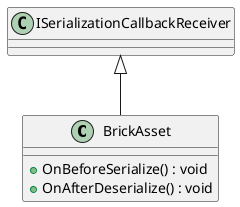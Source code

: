 @startuml
class BrickAsset {
    + OnBeforeSerialize() : void
    + OnAfterDeserialize() : void
}
ISerializationCallbackReceiver <|-- BrickAsset
@enduml
